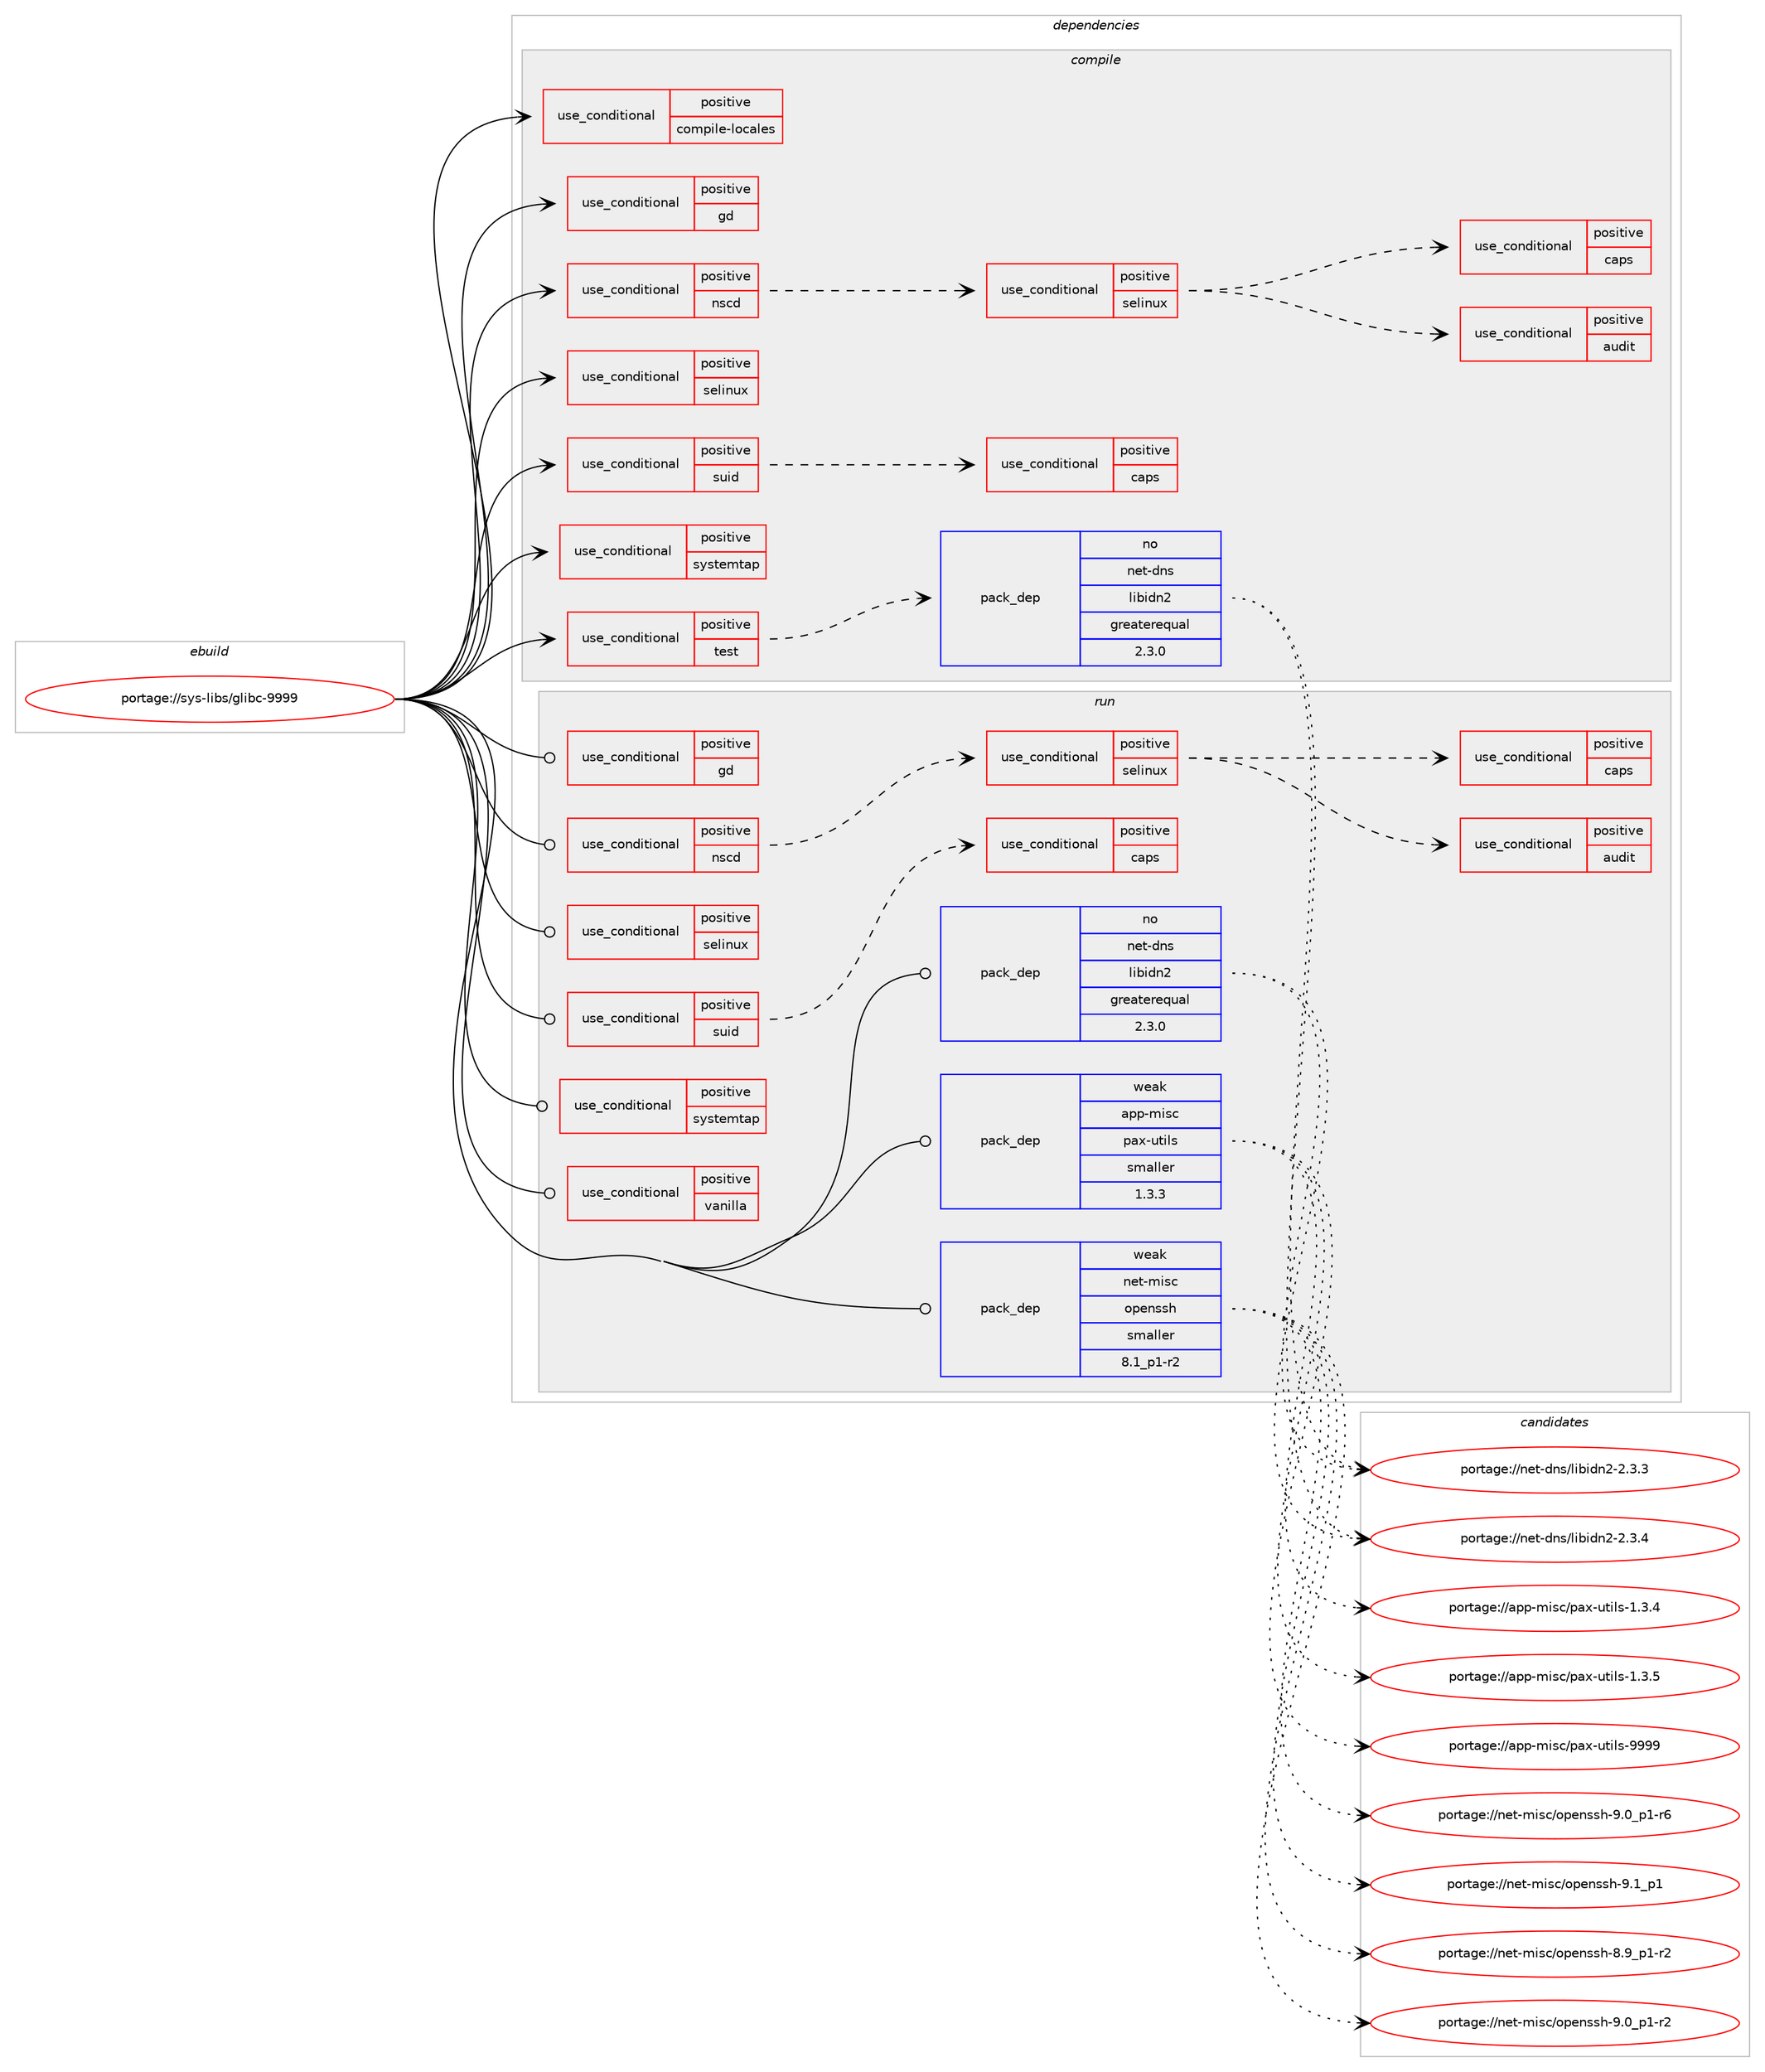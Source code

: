 digraph prolog {

# *************
# Graph options
# *************

newrank=true;
concentrate=true;
compound=true;
graph [rankdir=LR,fontname=Helvetica,fontsize=10,ranksep=1.5];#, ranksep=2.5, nodesep=0.2];
edge  [arrowhead=vee];
node  [fontname=Helvetica,fontsize=10];

# **********
# The ebuild
# **********

subgraph cluster_leftcol {
color=gray;
rank=same;
label=<<i>ebuild</i>>;
id [label="portage://sys-libs/glibc-9999", color=red, width=4, href="../sys-libs/glibc-9999.svg"];
}

# ****************
# The dependencies
# ****************

subgraph cluster_midcol {
color=gray;
label=<<i>dependencies</i>>;
subgraph cluster_compile {
fillcolor="#eeeeee";
style=filled;
label=<<i>compile</i>>;
subgraph cond823 {
dependency2179 [label=<<TABLE BORDER="0" CELLBORDER="1" CELLSPACING="0" CELLPADDING="4"><TR><TD ROWSPAN="3" CELLPADDING="10">use_conditional</TD></TR><TR><TD>positive</TD></TR><TR><TD>compile-locales</TD></TR></TABLE>>, shape=none, color=red];
# *** BEGIN UNKNOWN DEPENDENCY TYPE (TODO) ***
# dependency2179 -> package_dependency(portage://sys-libs/glibc-9999,install,no,app-arch,gzip,none,[,,],[],[])
# *** END UNKNOWN DEPENDENCY TYPE (TODO) ***

# *** BEGIN UNKNOWN DEPENDENCY TYPE (TODO) ***
# dependency2179 -> package_dependency(portage://sys-libs/glibc-9999,install,no,sys-apps,grep,none,[,,],[],[])
# *** END UNKNOWN DEPENDENCY TYPE (TODO) ***

# *** BEGIN UNKNOWN DEPENDENCY TYPE (TODO) ***
# dependency2179 -> package_dependency(portage://sys-libs/glibc-9999,install,no,app-alternatives,awk,none,[,,],[],[])
# *** END UNKNOWN DEPENDENCY TYPE (TODO) ***

}
id:e -> dependency2179:w [weight=20,style="solid",arrowhead="vee"];
subgraph cond824 {
dependency2180 [label=<<TABLE BORDER="0" CELLBORDER="1" CELLSPACING="0" CELLPADDING="4"><TR><TD ROWSPAN="3" CELLPADDING="10">use_conditional</TD></TR><TR><TD>positive</TD></TR><TR><TD>gd</TD></TR></TABLE>>, shape=none, color=red];
# *** BEGIN UNKNOWN DEPENDENCY TYPE (TODO) ***
# dependency2180 -> package_dependency(portage://sys-libs/glibc-9999,install,no,media-libs,gd,none,[,,],[slot(2),equal],[])
# *** END UNKNOWN DEPENDENCY TYPE (TODO) ***

}
id:e -> dependency2180:w [weight=20,style="solid",arrowhead="vee"];
subgraph cond825 {
dependency2181 [label=<<TABLE BORDER="0" CELLBORDER="1" CELLSPACING="0" CELLPADDING="4"><TR><TD ROWSPAN="3" CELLPADDING="10">use_conditional</TD></TR><TR><TD>positive</TD></TR><TR><TD>nscd</TD></TR></TABLE>>, shape=none, color=red];
subgraph cond826 {
dependency2182 [label=<<TABLE BORDER="0" CELLBORDER="1" CELLSPACING="0" CELLPADDING="4"><TR><TD ROWSPAN="3" CELLPADDING="10">use_conditional</TD></TR><TR><TD>positive</TD></TR><TR><TD>selinux</TD></TR></TABLE>>, shape=none, color=red];
subgraph cond827 {
dependency2183 [label=<<TABLE BORDER="0" CELLBORDER="1" CELLSPACING="0" CELLPADDING="4"><TR><TD ROWSPAN="3" CELLPADDING="10">use_conditional</TD></TR><TR><TD>positive</TD></TR><TR><TD>audit</TD></TR></TABLE>>, shape=none, color=red];
# *** BEGIN UNKNOWN DEPENDENCY TYPE (TODO) ***
# dependency2183 -> package_dependency(portage://sys-libs/glibc-9999,install,no,sys-process,audit,none,[,,],[],[])
# *** END UNKNOWN DEPENDENCY TYPE (TODO) ***

}
dependency2182:e -> dependency2183:w [weight=20,style="dashed",arrowhead="vee"];
subgraph cond828 {
dependency2184 [label=<<TABLE BORDER="0" CELLBORDER="1" CELLSPACING="0" CELLPADDING="4"><TR><TD ROWSPAN="3" CELLPADDING="10">use_conditional</TD></TR><TR><TD>positive</TD></TR><TR><TD>caps</TD></TR></TABLE>>, shape=none, color=red];
# *** BEGIN UNKNOWN DEPENDENCY TYPE (TODO) ***
# dependency2184 -> package_dependency(portage://sys-libs/glibc-9999,install,no,sys-libs,libcap,none,[,,],[],[])
# *** END UNKNOWN DEPENDENCY TYPE (TODO) ***

}
dependency2182:e -> dependency2184:w [weight=20,style="dashed",arrowhead="vee"];
}
dependency2181:e -> dependency2182:w [weight=20,style="dashed",arrowhead="vee"];
}
id:e -> dependency2181:w [weight=20,style="solid",arrowhead="vee"];
subgraph cond829 {
dependency2185 [label=<<TABLE BORDER="0" CELLBORDER="1" CELLSPACING="0" CELLPADDING="4"><TR><TD ROWSPAN="3" CELLPADDING="10">use_conditional</TD></TR><TR><TD>positive</TD></TR><TR><TD>selinux</TD></TR></TABLE>>, shape=none, color=red];
# *** BEGIN UNKNOWN DEPENDENCY TYPE (TODO) ***
# dependency2185 -> package_dependency(portage://sys-libs/glibc-9999,install,no,sys-libs,libselinux,none,[,,],[],[])
# *** END UNKNOWN DEPENDENCY TYPE (TODO) ***

}
id:e -> dependency2185:w [weight=20,style="solid",arrowhead="vee"];
subgraph cond830 {
dependency2186 [label=<<TABLE BORDER="0" CELLBORDER="1" CELLSPACING="0" CELLPADDING="4"><TR><TD ROWSPAN="3" CELLPADDING="10">use_conditional</TD></TR><TR><TD>positive</TD></TR><TR><TD>suid</TD></TR></TABLE>>, shape=none, color=red];
subgraph cond831 {
dependency2187 [label=<<TABLE BORDER="0" CELLBORDER="1" CELLSPACING="0" CELLPADDING="4"><TR><TD ROWSPAN="3" CELLPADDING="10">use_conditional</TD></TR><TR><TD>positive</TD></TR><TR><TD>caps</TD></TR></TABLE>>, shape=none, color=red];
# *** BEGIN UNKNOWN DEPENDENCY TYPE (TODO) ***
# dependency2187 -> package_dependency(portage://sys-libs/glibc-9999,install,no,sys-libs,libcap,none,[,,],[],[])
# *** END UNKNOWN DEPENDENCY TYPE (TODO) ***

}
dependency2186:e -> dependency2187:w [weight=20,style="dashed",arrowhead="vee"];
}
id:e -> dependency2186:w [weight=20,style="solid",arrowhead="vee"];
subgraph cond832 {
dependency2188 [label=<<TABLE BORDER="0" CELLBORDER="1" CELLSPACING="0" CELLPADDING="4"><TR><TD ROWSPAN="3" CELLPADDING="10">use_conditional</TD></TR><TR><TD>positive</TD></TR><TR><TD>systemtap</TD></TR></TABLE>>, shape=none, color=red];
# *** BEGIN UNKNOWN DEPENDENCY TYPE (TODO) ***
# dependency2188 -> package_dependency(portage://sys-libs/glibc-9999,install,no,dev-util,systemtap,none,[,,],[],[])
# *** END UNKNOWN DEPENDENCY TYPE (TODO) ***

}
id:e -> dependency2188:w [weight=20,style="solid",arrowhead="vee"];
subgraph cond833 {
dependency2189 [label=<<TABLE BORDER="0" CELLBORDER="1" CELLSPACING="0" CELLPADDING="4"><TR><TD ROWSPAN="3" CELLPADDING="10">use_conditional</TD></TR><TR><TD>positive</TD></TR><TR><TD>test</TD></TR></TABLE>>, shape=none, color=red];
subgraph pack1346 {
dependency2190 [label=<<TABLE BORDER="0" CELLBORDER="1" CELLSPACING="0" CELLPADDING="4" WIDTH="220"><TR><TD ROWSPAN="6" CELLPADDING="30">pack_dep</TD></TR><TR><TD WIDTH="110">no</TD></TR><TR><TD>net-dns</TD></TR><TR><TD>libidn2</TD></TR><TR><TD>greaterequal</TD></TR><TR><TD>2.3.0</TD></TR></TABLE>>, shape=none, color=blue];
}
dependency2189:e -> dependency2190:w [weight=20,style="dashed",arrowhead="vee"];
}
id:e -> dependency2189:w [weight=20,style="solid",arrowhead="vee"];
# *** BEGIN UNKNOWN DEPENDENCY TYPE (TODO) ***
# id -> package_dependency(portage://sys-libs/glibc-9999,install,no,virtual,os-headers,none,[,,],[],[])
# *** END UNKNOWN DEPENDENCY TYPE (TODO) ***

}
subgraph cluster_compileandrun {
fillcolor="#eeeeee";
style=filled;
label=<<i>compile and run</i>>;
}
subgraph cluster_run {
fillcolor="#eeeeee";
style=filled;
label=<<i>run</i>>;
subgraph cond834 {
dependency2191 [label=<<TABLE BORDER="0" CELLBORDER="1" CELLSPACING="0" CELLPADDING="4"><TR><TD ROWSPAN="3" CELLPADDING="10">use_conditional</TD></TR><TR><TD>positive</TD></TR><TR><TD>gd</TD></TR></TABLE>>, shape=none, color=red];
# *** BEGIN UNKNOWN DEPENDENCY TYPE (TODO) ***
# dependency2191 -> package_dependency(portage://sys-libs/glibc-9999,run,no,media-libs,gd,none,[,,],[slot(2),equal],[])
# *** END UNKNOWN DEPENDENCY TYPE (TODO) ***

}
id:e -> dependency2191:w [weight=20,style="solid",arrowhead="odot"];
subgraph cond835 {
dependency2192 [label=<<TABLE BORDER="0" CELLBORDER="1" CELLSPACING="0" CELLPADDING="4"><TR><TD ROWSPAN="3" CELLPADDING="10">use_conditional</TD></TR><TR><TD>positive</TD></TR><TR><TD>nscd</TD></TR></TABLE>>, shape=none, color=red];
subgraph cond836 {
dependency2193 [label=<<TABLE BORDER="0" CELLBORDER="1" CELLSPACING="0" CELLPADDING="4"><TR><TD ROWSPAN="3" CELLPADDING="10">use_conditional</TD></TR><TR><TD>positive</TD></TR><TR><TD>selinux</TD></TR></TABLE>>, shape=none, color=red];
subgraph cond837 {
dependency2194 [label=<<TABLE BORDER="0" CELLBORDER="1" CELLSPACING="0" CELLPADDING="4"><TR><TD ROWSPAN="3" CELLPADDING="10">use_conditional</TD></TR><TR><TD>positive</TD></TR><TR><TD>audit</TD></TR></TABLE>>, shape=none, color=red];
# *** BEGIN UNKNOWN DEPENDENCY TYPE (TODO) ***
# dependency2194 -> package_dependency(portage://sys-libs/glibc-9999,run,no,sys-process,audit,none,[,,],[],[])
# *** END UNKNOWN DEPENDENCY TYPE (TODO) ***

}
dependency2193:e -> dependency2194:w [weight=20,style="dashed",arrowhead="vee"];
subgraph cond838 {
dependency2195 [label=<<TABLE BORDER="0" CELLBORDER="1" CELLSPACING="0" CELLPADDING="4"><TR><TD ROWSPAN="3" CELLPADDING="10">use_conditional</TD></TR><TR><TD>positive</TD></TR><TR><TD>caps</TD></TR></TABLE>>, shape=none, color=red];
# *** BEGIN UNKNOWN DEPENDENCY TYPE (TODO) ***
# dependency2195 -> package_dependency(portage://sys-libs/glibc-9999,run,no,sys-libs,libcap,none,[,,],[],[])
# *** END UNKNOWN DEPENDENCY TYPE (TODO) ***

}
dependency2193:e -> dependency2195:w [weight=20,style="dashed",arrowhead="vee"];
}
dependency2192:e -> dependency2193:w [weight=20,style="dashed",arrowhead="vee"];
}
id:e -> dependency2192:w [weight=20,style="solid",arrowhead="odot"];
subgraph cond839 {
dependency2196 [label=<<TABLE BORDER="0" CELLBORDER="1" CELLSPACING="0" CELLPADDING="4"><TR><TD ROWSPAN="3" CELLPADDING="10">use_conditional</TD></TR><TR><TD>positive</TD></TR><TR><TD>selinux</TD></TR></TABLE>>, shape=none, color=red];
# *** BEGIN UNKNOWN DEPENDENCY TYPE (TODO) ***
# dependency2196 -> package_dependency(portage://sys-libs/glibc-9999,run,no,sys-libs,libselinux,none,[,,],[],[])
# *** END UNKNOWN DEPENDENCY TYPE (TODO) ***

}
id:e -> dependency2196:w [weight=20,style="solid",arrowhead="odot"];
subgraph cond840 {
dependency2197 [label=<<TABLE BORDER="0" CELLBORDER="1" CELLSPACING="0" CELLPADDING="4"><TR><TD ROWSPAN="3" CELLPADDING="10">use_conditional</TD></TR><TR><TD>positive</TD></TR><TR><TD>suid</TD></TR></TABLE>>, shape=none, color=red];
subgraph cond841 {
dependency2198 [label=<<TABLE BORDER="0" CELLBORDER="1" CELLSPACING="0" CELLPADDING="4"><TR><TD ROWSPAN="3" CELLPADDING="10">use_conditional</TD></TR><TR><TD>positive</TD></TR><TR><TD>caps</TD></TR></TABLE>>, shape=none, color=red];
# *** BEGIN UNKNOWN DEPENDENCY TYPE (TODO) ***
# dependency2198 -> package_dependency(portage://sys-libs/glibc-9999,run,no,sys-libs,libcap,none,[,,],[],[])
# *** END UNKNOWN DEPENDENCY TYPE (TODO) ***

}
dependency2197:e -> dependency2198:w [weight=20,style="dashed",arrowhead="vee"];
}
id:e -> dependency2197:w [weight=20,style="solid",arrowhead="odot"];
subgraph cond842 {
dependency2199 [label=<<TABLE BORDER="0" CELLBORDER="1" CELLSPACING="0" CELLPADDING="4"><TR><TD ROWSPAN="3" CELLPADDING="10">use_conditional</TD></TR><TR><TD>positive</TD></TR><TR><TD>systemtap</TD></TR></TABLE>>, shape=none, color=red];
# *** BEGIN UNKNOWN DEPENDENCY TYPE (TODO) ***
# dependency2199 -> package_dependency(portage://sys-libs/glibc-9999,run,no,dev-util,systemtap,none,[,,],[],[])
# *** END UNKNOWN DEPENDENCY TYPE (TODO) ***

}
id:e -> dependency2199:w [weight=20,style="solid",arrowhead="odot"];
subgraph cond843 {
dependency2200 [label=<<TABLE BORDER="0" CELLBORDER="1" CELLSPACING="0" CELLPADDING="4"><TR><TD ROWSPAN="3" CELLPADDING="10">use_conditional</TD></TR><TR><TD>positive</TD></TR><TR><TD>vanilla</TD></TR></TABLE>>, shape=none, color=red];
# *** BEGIN UNKNOWN DEPENDENCY TYPE (TODO) ***
# dependency2200 -> package_dependency(portage://sys-libs/glibc-9999,run,weak,sys-libs,timezone-data,none,[,,],[],[])
# *** END UNKNOWN DEPENDENCY TYPE (TODO) ***

}
id:e -> dependency2200:w [weight=20,style="solid",arrowhead="odot"];
# *** BEGIN UNKNOWN DEPENDENCY TYPE (TODO) ***
# id -> package_dependency(portage://sys-libs/glibc-9999,run,no,app-alternatives,awk,none,[,,],[],[])
# *** END UNKNOWN DEPENDENCY TYPE (TODO) ***

# *** BEGIN UNKNOWN DEPENDENCY TYPE (TODO) ***
# id -> package_dependency(portage://sys-libs/glibc-9999,run,no,app-arch,gzip,none,[,,],[],[])
# *** END UNKNOWN DEPENDENCY TYPE (TODO) ***

subgraph pack1347 {
dependency2201 [label=<<TABLE BORDER="0" CELLBORDER="1" CELLSPACING="0" CELLPADDING="4" WIDTH="220"><TR><TD ROWSPAN="6" CELLPADDING="30">pack_dep</TD></TR><TR><TD WIDTH="110">no</TD></TR><TR><TD>net-dns</TD></TR><TR><TD>libidn2</TD></TR><TR><TD>greaterequal</TD></TR><TR><TD>2.3.0</TD></TR></TABLE>>, shape=none, color=blue];
}
id:e -> dependency2201:w [weight=20,style="solid",arrowhead="odot"];
# *** BEGIN UNKNOWN DEPENDENCY TYPE (TODO) ***
# id -> package_dependency(portage://sys-libs/glibc-9999,run,no,sys-apps,gentoo-functions,none,[,,],[],[])
# *** END UNKNOWN DEPENDENCY TYPE (TODO) ***

# *** BEGIN UNKNOWN DEPENDENCY TYPE (TODO) ***
# id -> package_dependency(portage://sys-libs/glibc-9999,run,no,sys-apps,grep,none,[,,],[],[])
# *** END UNKNOWN DEPENDENCY TYPE (TODO) ***

subgraph pack1348 {
dependency2202 [label=<<TABLE BORDER="0" CELLBORDER="1" CELLSPACING="0" CELLPADDING="4" WIDTH="220"><TR><TD ROWSPAN="6" CELLPADDING="30">pack_dep</TD></TR><TR><TD WIDTH="110">weak</TD></TR><TR><TD>app-misc</TD></TR><TR><TD>pax-utils</TD></TR><TR><TD>smaller</TD></TR><TR><TD>1.3.3</TD></TR></TABLE>>, shape=none, color=blue];
}
id:e -> dependency2202:w [weight=20,style="solid",arrowhead="odot"];
subgraph pack1349 {
dependency2203 [label=<<TABLE BORDER="0" CELLBORDER="1" CELLSPACING="0" CELLPADDING="4" WIDTH="220"><TR><TD ROWSPAN="6" CELLPADDING="30">pack_dep</TD></TR><TR><TD WIDTH="110">weak</TD></TR><TR><TD>net-misc</TD></TR><TR><TD>openssh</TD></TR><TR><TD>smaller</TD></TR><TR><TD>8.1_p1-r2</TD></TR></TABLE>>, shape=none, color=blue];
}
id:e -> dependency2203:w [weight=20,style="solid",arrowhead="odot"];
}
}

# **************
# The candidates
# **************

subgraph cluster_choices {
rank=same;
color=gray;
label=<<i>candidates</i>>;

subgraph choice1346 {
color=black;
nodesep=1;
choice11010111645100110115471081059810510011050455046514651 [label="portage://net-dns/libidn2-2.3.3", color=red, width=4,href="../net-dns/libidn2-2.3.3.svg"];
choice11010111645100110115471081059810510011050455046514652 [label="portage://net-dns/libidn2-2.3.4", color=red, width=4,href="../net-dns/libidn2-2.3.4.svg"];
dependency2190:e -> choice11010111645100110115471081059810510011050455046514651:w [style=dotted,weight="100"];
dependency2190:e -> choice11010111645100110115471081059810510011050455046514652:w [style=dotted,weight="100"];
}
subgraph choice1347 {
color=black;
nodesep=1;
choice11010111645100110115471081059810510011050455046514651 [label="portage://net-dns/libidn2-2.3.3", color=red, width=4,href="../net-dns/libidn2-2.3.3.svg"];
choice11010111645100110115471081059810510011050455046514652 [label="portage://net-dns/libidn2-2.3.4", color=red, width=4,href="../net-dns/libidn2-2.3.4.svg"];
dependency2201:e -> choice11010111645100110115471081059810510011050455046514651:w [style=dotted,weight="100"];
dependency2201:e -> choice11010111645100110115471081059810510011050455046514652:w [style=dotted,weight="100"];
}
subgraph choice1348 {
color=black;
nodesep=1;
choice971121124510910511599471129712045117116105108115454946514652 [label="portage://app-misc/pax-utils-1.3.4", color=red, width=4,href="../app-misc/pax-utils-1.3.4.svg"];
choice971121124510910511599471129712045117116105108115454946514653 [label="portage://app-misc/pax-utils-1.3.5", color=red, width=4,href="../app-misc/pax-utils-1.3.5.svg"];
choice9711211245109105115994711297120451171161051081154557575757 [label="portage://app-misc/pax-utils-9999", color=red, width=4,href="../app-misc/pax-utils-9999.svg"];
dependency2202:e -> choice971121124510910511599471129712045117116105108115454946514652:w [style=dotted,weight="100"];
dependency2202:e -> choice971121124510910511599471129712045117116105108115454946514653:w [style=dotted,weight="100"];
dependency2202:e -> choice9711211245109105115994711297120451171161051081154557575757:w [style=dotted,weight="100"];
}
subgraph choice1349 {
color=black;
nodesep=1;
choice1101011164510910511599471111121011101151151044556465795112494511450 [label="portage://net-misc/openssh-8.9_p1-r2", color=red, width=4,href="../net-misc/openssh-8.9_p1-r2.svg"];
choice1101011164510910511599471111121011101151151044557464895112494511450 [label="portage://net-misc/openssh-9.0_p1-r2", color=red, width=4,href="../net-misc/openssh-9.0_p1-r2.svg"];
choice1101011164510910511599471111121011101151151044557464895112494511454 [label="portage://net-misc/openssh-9.0_p1-r6", color=red, width=4,href="../net-misc/openssh-9.0_p1-r6.svg"];
choice110101116451091051159947111112101110115115104455746499511249 [label="portage://net-misc/openssh-9.1_p1", color=red, width=4,href="../net-misc/openssh-9.1_p1.svg"];
dependency2203:e -> choice1101011164510910511599471111121011101151151044556465795112494511450:w [style=dotted,weight="100"];
dependency2203:e -> choice1101011164510910511599471111121011101151151044557464895112494511450:w [style=dotted,weight="100"];
dependency2203:e -> choice1101011164510910511599471111121011101151151044557464895112494511454:w [style=dotted,weight="100"];
dependency2203:e -> choice110101116451091051159947111112101110115115104455746499511249:w [style=dotted,weight="100"];
}
}

}
